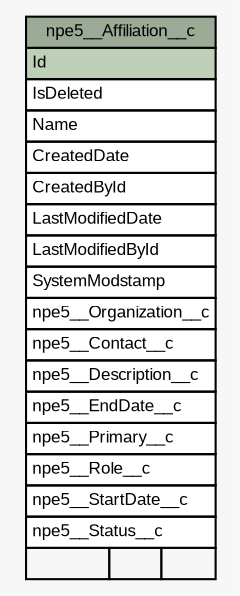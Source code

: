 // dot 2.40.1 on Mac OS X 10.12.6
// SchemaSpy rev 590
digraph "npe5__Affiliation__c" {
  graph [
    rankdir="RL"
    bgcolor="#f7f7f7"
    nodesep="0.18"
    ranksep="0.46"
    fontname="Arial"
    fontsize="8"
  ];
  node [
    fontname="Arial"
    fontsize="8"
    shape="plaintext"
  ];
  edge [
    arrowsize="0.8"
  ];
  "npe5__Affiliation__c" [
    label=<
    <TABLE BORDER="0" CELLBORDER="1" CELLSPACING="0" BGCOLOR="#ffffff">
      <TR><TD COLSPAN="3" BGCOLOR="#9bab96" ALIGN="CENTER">npe5__Affiliation__c</TD></TR>
      <TR><TD PORT="Id" COLSPAN="3" BGCOLOR="#bed1b8" ALIGN="LEFT">Id</TD></TR>
      <TR><TD PORT="IsDeleted" COLSPAN="3" ALIGN="LEFT">IsDeleted</TD></TR>
      <TR><TD PORT="Name" COLSPAN="3" ALIGN="LEFT">Name</TD></TR>
      <TR><TD PORT="CreatedDate" COLSPAN="3" ALIGN="LEFT">CreatedDate</TD></TR>
      <TR><TD PORT="CreatedById" COLSPAN="3" ALIGN="LEFT">CreatedById</TD></TR>
      <TR><TD PORT="LastModifiedDate" COLSPAN="3" ALIGN="LEFT">LastModifiedDate</TD></TR>
      <TR><TD PORT="LastModifiedById" COLSPAN="3" ALIGN="LEFT">LastModifiedById</TD></TR>
      <TR><TD PORT="SystemModstamp" COLSPAN="3" ALIGN="LEFT">SystemModstamp</TD></TR>
      <TR><TD PORT="npe5__Organization__c" COLSPAN="3" ALIGN="LEFT">npe5__Organization__c</TD></TR>
      <TR><TD PORT="npe5__Contact__c" COLSPAN="3" ALIGN="LEFT">npe5__Contact__c</TD></TR>
      <TR><TD PORT="npe5__Description__c" COLSPAN="3" ALIGN="LEFT">npe5__Description__c</TD></TR>
      <TR><TD PORT="npe5__EndDate__c" COLSPAN="3" ALIGN="LEFT">npe5__EndDate__c</TD></TR>
      <TR><TD PORT="npe5__Primary__c" COLSPAN="3" ALIGN="LEFT">npe5__Primary__c</TD></TR>
      <TR><TD PORT="npe5__Role__c" COLSPAN="3" ALIGN="LEFT">npe5__Role__c</TD></TR>
      <TR><TD PORT="npe5__StartDate__c" COLSPAN="3" ALIGN="LEFT">npe5__StartDate__c</TD></TR>
      <TR><TD PORT="npe5__Status__c" COLSPAN="3" ALIGN="LEFT">npe5__Status__c</TD></TR>
      <TR><TD ALIGN="LEFT" BGCOLOR="#f7f7f7">  </TD><TD ALIGN="RIGHT" BGCOLOR="#f7f7f7">  </TD><TD ALIGN="RIGHT" BGCOLOR="#f7f7f7">  </TD></TR>
    </TABLE>>
    URL="tables/npe5__Affiliation__c.html"
    tooltip="npe5__Affiliation__c"
  ];
}
